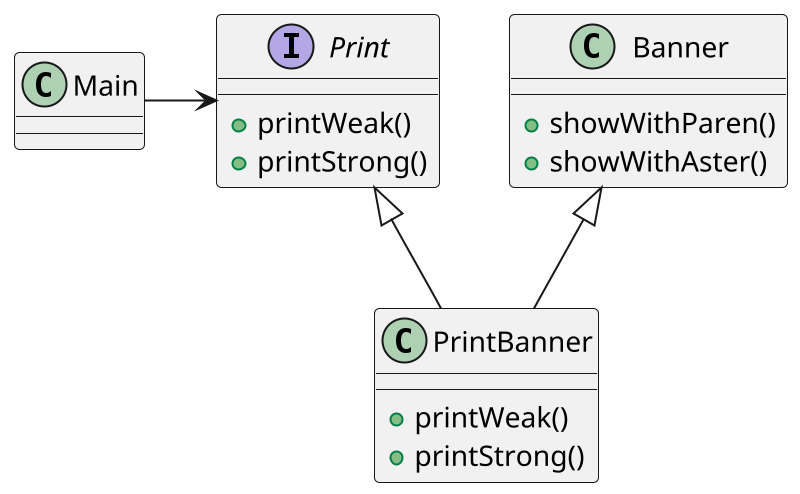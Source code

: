 @startuml

scale 800*800

skinparam defaultFontName "Noto Sans Mono CJK TC Regular"

class Main{
}

interface Print{
    + printWeak()
    + printStrong()
}

class PrintBanner{
    + printWeak()
    + printStrong()
}

class Banner{
    +showWithParen()
    +showWithAster()
}

Main -right-> Print
Print <|-down- PrintBanner
Banner <|-down- PrintBanner

@enduml